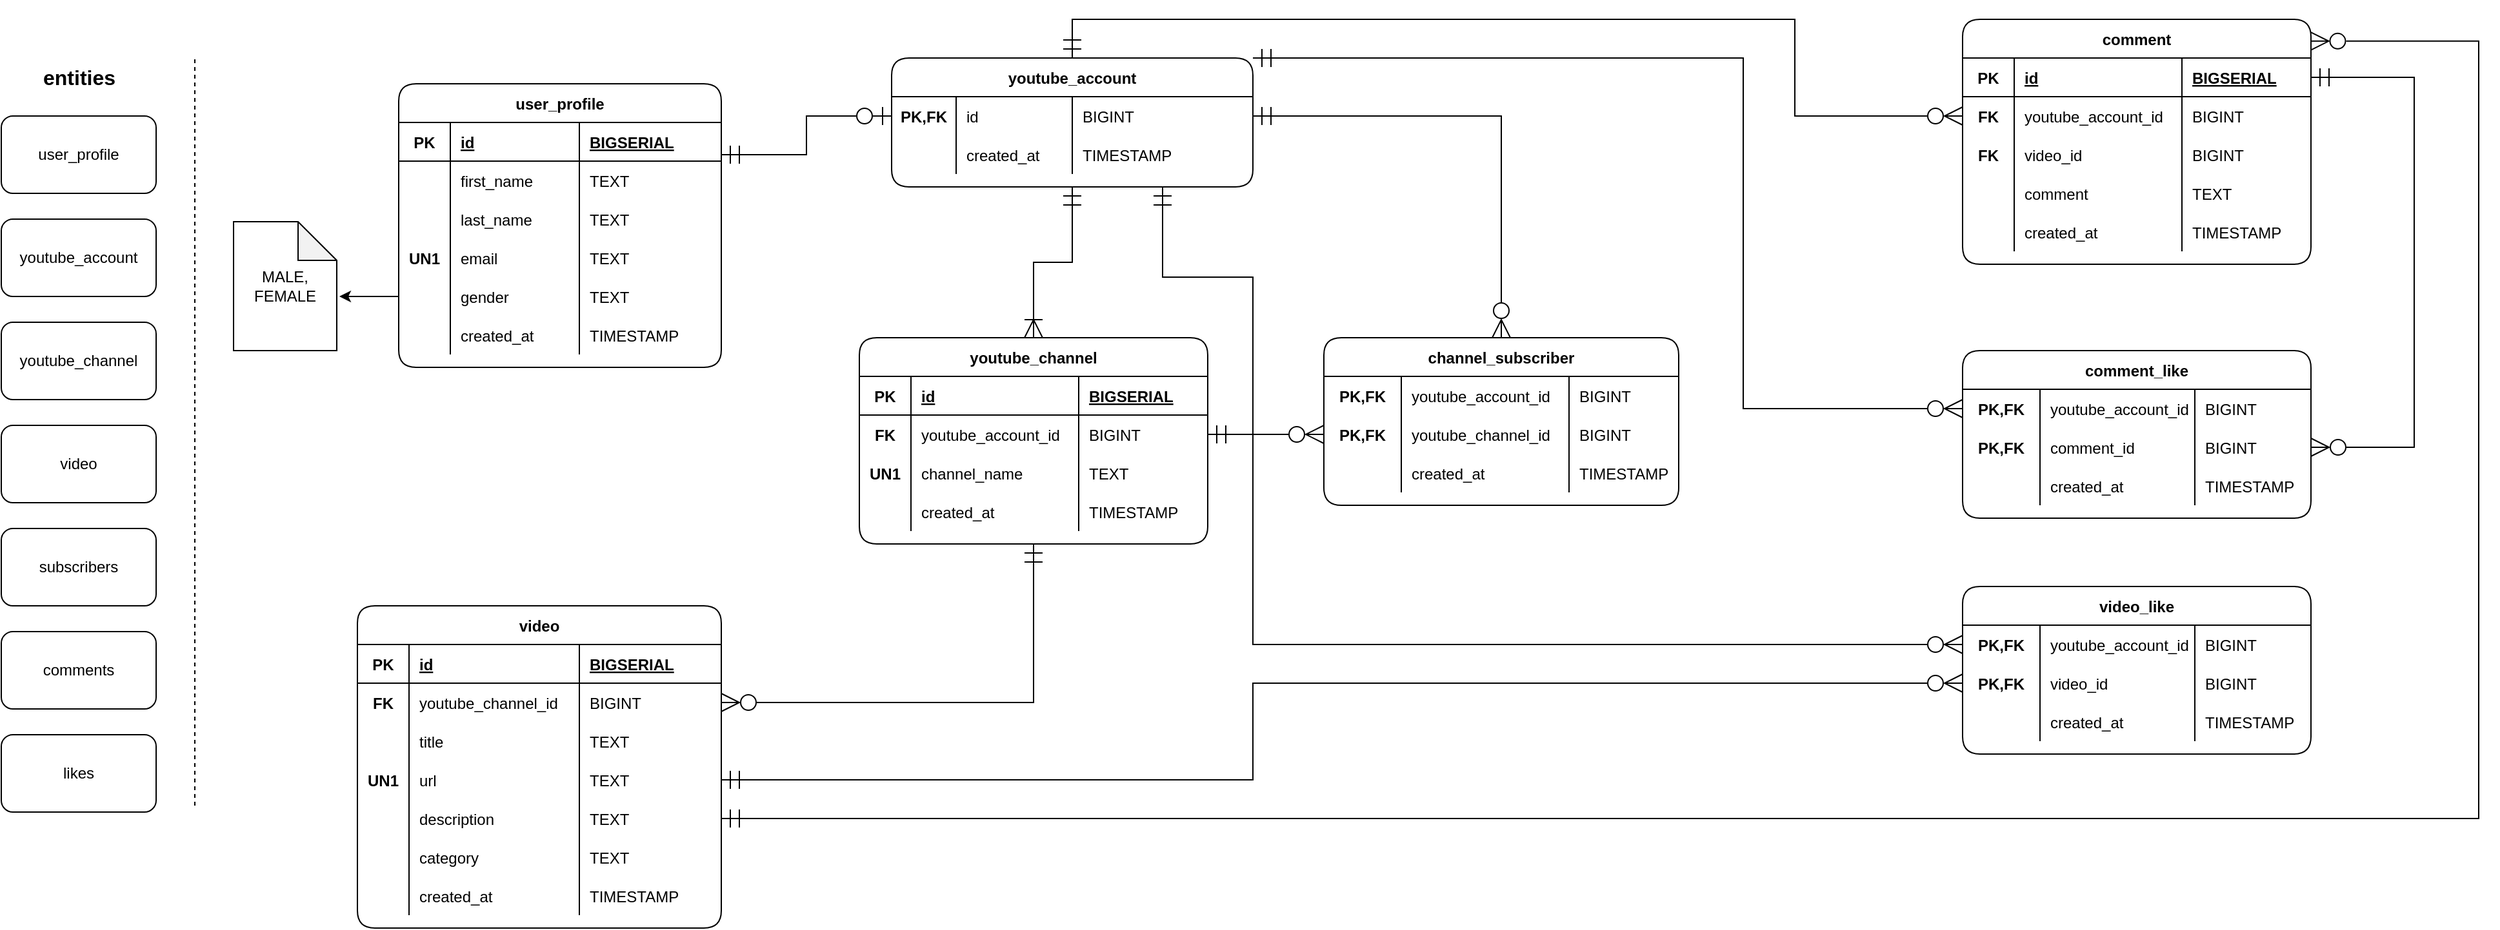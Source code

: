 <mxfile version="20.2.5" type="github">
  <diagram id="eFtW5oq1gpHwAF29WDRR" name="Page-1">
    <mxGraphModel dx="1497" dy="792" grid="1" gridSize="10" guides="1" tooltips="1" connect="1" arrows="1" fold="1" page="1" pageScale="1" pageWidth="1100" pageHeight="850" math="0" shadow="0">
      <root>
        <mxCell id="0" />
        <mxCell id="1" parent="0" />
        <mxCell id="JOb6aWaL7JN_0PUjgCRg-1" value="user_profile" style="rounded=1;whiteSpace=wrap;html=1;" parent="1" vertex="1">
          <mxGeometry x="90" y="125" width="120" height="60" as="geometry" />
        </mxCell>
        <mxCell id="JOb6aWaL7JN_0PUjgCRg-2" value="youtube_account" style="rounded=1;whiteSpace=wrap;html=1;" parent="1" vertex="1">
          <mxGeometry x="90" y="205" width="120" height="60" as="geometry" />
        </mxCell>
        <mxCell id="JOb6aWaL7JN_0PUjgCRg-3" value="video" style="rounded=1;whiteSpace=wrap;html=1;" parent="1" vertex="1">
          <mxGeometry x="90" y="365" width="120" height="60" as="geometry" />
        </mxCell>
        <mxCell id="JOb6aWaL7JN_0PUjgCRg-4" value="subscribers" style="rounded=1;whiteSpace=wrap;html=1;" parent="1" vertex="1">
          <mxGeometry x="90" y="445" width="120" height="60" as="geometry" />
        </mxCell>
        <mxCell id="JOb6aWaL7JN_0PUjgCRg-5" value="youtube_channel" style="rounded=1;whiteSpace=wrap;html=1;" parent="1" vertex="1">
          <mxGeometry x="90" y="285" width="120" height="60" as="geometry" />
        </mxCell>
        <mxCell id="JOb6aWaL7JN_0PUjgCRg-6" value="comments" style="rounded=1;whiteSpace=wrap;html=1;" parent="1" vertex="1">
          <mxGeometry x="90" y="525" width="120" height="60" as="geometry" />
        </mxCell>
        <mxCell id="JOb6aWaL7JN_0PUjgCRg-7" value="likes" style="rounded=1;whiteSpace=wrap;html=1;" parent="1" vertex="1">
          <mxGeometry x="90" y="605" width="120" height="60" as="geometry" />
        </mxCell>
        <mxCell id="Hj8FZ2WXCeCT6SRPrueF-60" style="edgeStyle=orthogonalEdgeStyle;rounded=0;orthogonalLoop=1;jettySize=auto;html=1;exitX=1;exitY=0.25;exitDx=0;exitDy=0;entryX=0;entryY=0.5;entryDx=0;entryDy=0;fontSize=16;endArrow=ERzeroToOne;endFill=0;endSize=12;startArrow=ERmandOne;startFill=0;startSize=12;" parent="1" source="YINjkbPmLHi7bDMA8t4P-1" target="Hj8FZ2WXCeCT6SRPrueF-20" edge="1">
          <mxGeometry relative="1" as="geometry" />
        </mxCell>
        <mxCell id="YINjkbPmLHi7bDMA8t4P-1" value="user_profile" style="shape=table;startSize=30;container=1;collapsible=1;childLayout=tableLayout;fixedRows=1;rowLines=0;fontStyle=1;align=center;resizeLast=1;rounded=1;swimlaneLine=1;" parent="1" vertex="1">
          <mxGeometry x="398" y="100" width="250" height="220" as="geometry" />
        </mxCell>
        <mxCell id="YINjkbPmLHi7bDMA8t4P-2" value="" style="shape=tableRow;horizontal=0;startSize=0;swimlaneHead=0;swimlaneBody=0;fillColor=none;collapsible=0;dropTarget=0;points=[[0,0.5],[1,0.5]];portConstraint=eastwest;top=0;left=0;right=0;bottom=1;" parent="YINjkbPmLHi7bDMA8t4P-1" vertex="1">
          <mxGeometry y="30" width="250" height="30" as="geometry" />
        </mxCell>
        <mxCell id="YINjkbPmLHi7bDMA8t4P-3" value="PK" style="shape=partialRectangle;connectable=0;fillColor=none;top=0;left=0;bottom=0;right=0;fontStyle=1;overflow=hidden;" parent="YINjkbPmLHi7bDMA8t4P-2" vertex="1">
          <mxGeometry width="40" height="30" as="geometry">
            <mxRectangle width="40" height="30" as="alternateBounds" />
          </mxGeometry>
        </mxCell>
        <mxCell id="YINjkbPmLHi7bDMA8t4P-4" value="id" style="shape=partialRectangle;connectable=0;fillColor=none;top=0;left=0;bottom=0;right=0;align=left;spacingLeft=6;fontStyle=5;overflow=hidden;" parent="YINjkbPmLHi7bDMA8t4P-2" vertex="1">
          <mxGeometry x="40" width="100" height="30" as="geometry">
            <mxRectangle width="100" height="30" as="alternateBounds" />
          </mxGeometry>
        </mxCell>
        <mxCell id="YINjkbPmLHi7bDMA8t4P-20" value="BIGSERIAL" style="shape=partialRectangle;connectable=0;fillColor=none;top=0;left=0;bottom=0;right=0;align=left;spacingLeft=6;fontStyle=5;overflow=hidden;" parent="YINjkbPmLHi7bDMA8t4P-2" vertex="1">
          <mxGeometry x="140" width="110" height="30" as="geometry">
            <mxRectangle width="110" height="30" as="alternateBounds" />
          </mxGeometry>
        </mxCell>
        <mxCell id="YINjkbPmLHi7bDMA8t4P-5" value="" style="shape=tableRow;horizontal=0;startSize=0;swimlaneHead=0;swimlaneBody=0;fillColor=none;collapsible=0;dropTarget=0;points=[[0,0.5],[1,0.5]];portConstraint=eastwest;top=0;left=0;right=0;bottom=0;" parent="YINjkbPmLHi7bDMA8t4P-1" vertex="1">
          <mxGeometry y="60" width="250" height="30" as="geometry" />
        </mxCell>
        <mxCell id="YINjkbPmLHi7bDMA8t4P-6" value="" style="shape=partialRectangle;connectable=0;fillColor=none;top=0;left=0;bottom=0;right=0;editable=1;overflow=hidden;" parent="YINjkbPmLHi7bDMA8t4P-5" vertex="1">
          <mxGeometry width="40" height="30" as="geometry">
            <mxRectangle width="40" height="30" as="alternateBounds" />
          </mxGeometry>
        </mxCell>
        <mxCell id="YINjkbPmLHi7bDMA8t4P-7" value="first_name" style="shape=partialRectangle;connectable=0;fillColor=none;top=0;left=0;bottom=0;right=0;align=left;spacingLeft=6;overflow=hidden;" parent="YINjkbPmLHi7bDMA8t4P-5" vertex="1">
          <mxGeometry x="40" width="100" height="30" as="geometry">
            <mxRectangle width="100" height="30" as="alternateBounds" />
          </mxGeometry>
        </mxCell>
        <mxCell id="YINjkbPmLHi7bDMA8t4P-21" value="TEXT" style="shape=partialRectangle;connectable=0;fillColor=none;top=0;left=0;bottom=0;right=0;align=left;spacingLeft=6;overflow=hidden;" parent="YINjkbPmLHi7bDMA8t4P-5" vertex="1">
          <mxGeometry x="140" width="110" height="30" as="geometry">
            <mxRectangle width="110" height="30" as="alternateBounds" />
          </mxGeometry>
        </mxCell>
        <mxCell id="YINjkbPmLHi7bDMA8t4P-8" value="" style="shape=tableRow;horizontal=0;startSize=0;swimlaneHead=0;swimlaneBody=0;fillColor=none;collapsible=0;dropTarget=0;points=[[0,0.5],[1,0.5]];portConstraint=eastwest;top=0;left=0;right=0;bottom=0;" parent="YINjkbPmLHi7bDMA8t4P-1" vertex="1">
          <mxGeometry y="90" width="250" height="30" as="geometry" />
        </mxCell>
        <mxCell id="YINjkbPmLHi7bDMA8t4P-9" value="" style="shape=partialRectangle;connectable=0;fillColor=none;top=0;left=0;bottom=0;right=0;editable=1;overflow=hidden;" parent="YINjkbPmLHi7bDMA8t4P-8" vertex="1">
          <mxGeometry width="40" height="30" as="geometry">
            <mxRectangle width="40" height="30" as="alternateBounds" />
          </mxGeometry>
        </mxCell>
        <mxCell id="YINjkbPmLHi7bDMA8t4P-10" value="last_name" style="shape=partialRectangle;connectable=0;fillColor=none;top=0;left=0;bottom=0;right=0;align=left;spacingLeft=6;overflow=hidden;" parent="YINjkbPmLHi7bDMA8t4P-8" vertex="1">
          <mxGeometry x="40" width="100" height="30" as="geometry">
            <mxRectangle width="100" height="30" as="alternateBounds" />
          </mxGeometry>
        </mxCell>
        <mxCell id="YINjkbPmLHi7bDMA8t4P-22" value="TEXT" style="shape=partialRectangle;connectable=0;fillColor=none;top=0;left=0;bottom=0;right=0;align=left;spacingLeft=6;overflow=hidden;" parent="YINjkbPmLHi7bDMA8t4P-8" vertex="1">
          <mxGeometry x="140" width="110" height="30" as="geometry">
            <mxRectangle width="110" height="30" as="alternateBounds" />
          </mxGeometry>
        </mxCell>
        <mxCell id="YINjkbPmLHi7bDMA8t4P-11" value="" style="shape=tableRow;horizontal=0;startSize=0;swimlaneHead=0;swimlaneBody=0;fillColor=none;collapsible=0;dropTarget=0;points=[[0,0.5],[1,0.5]];portConstraint=eastwest;top=0;left=0;right=0;bottom=0;" parent="YINjkbPmLHi7bDMA8t4P-1" vertex="1">
          <mxGeometry y="120" width="250" height="30" as="geometry" />
        </mxCell>
        <mxCell id="YINjkbPmLHi7bDMA8t4P-12" value="UN1" style="shape=partialRectangle;connectable=0;fillColor=none;top=0;left=0;bottom=0;right=0;editable=1;overflow=hidden;fontStyle=1" parent="YINjkbPmLHi7bDMA8t4P-11" vertex="1">
          <mxGeometry width="40" height="30" as="geometry">
            <mxRectangle width="40" height="30" as="alternateBounds" />
          </mxGeometry>
        </mxCell>
        <mxCell id="YINjkbPmLHi7bDMA8t4P-13" value="email" style="shape=partialRectangle;connectable=0;fillColor=none;top=0;left=0;bottom=0;right=0;align=left;spacingLeft=6;overflow=hidden;" parent="YINjkbPmLHi7bDMA8t4P-11" vertex="1">
          <mxGeometry x="40" width="100" height="30" as="geometry">
            <mxRectangle width="100" height="30" as="alternateBounds" />
          </mxGeometry>
        </mxCell>
        <mxCell id="YINjkbPmLHi7bDMA8t4P-23" value="TEXT" style="shape=partialRectangle;connectable=0;fillColor=none;top=0;left=0;bottom=0;right=0;align=left;spacingLeft=6;overflow=hidden;" parent="YINjkbPmLHi7bDMA8t4P-11" vertex="1">
          <mxGeometry x="140" width="110" height="30" as="geometry">
            <mxRectangle width="110" height="30" as="alternateBounds" />
          </mxGeometry>
        </mxCell>
        <mxCell id="YINjkbPmLHi7bDMA8t4P-14" style="shape=tableRow;horizontal=0;startSize=0;swimlaneHead=0;swimlaneBody=0;fillColor=none;collapsible=0;dropTarget=0;points=[[0,0.5],[1,0.5]];portConstraint=eastwest;top=0;left=0;right=0;bottom=0;" parent="YINjkbPmLHi7bDMA8t4P-1" vertex="1">
          <mxGeometry y="150" width="250" height="30" as="geometry" />
        </mxCell>
        <mxCell id="YINjkbPmLHi7bDMA8t4P-15" style="shape=partialRectangle;connectable=0;fillColor=none;top=0;left=0;bottom=0;right=0;editable=1;overflow=hidden;" parent="YINjkbPmLHi7bDMA8t4P-14" vertex="1">
          <mxGeometry width="40" height="30" as="geometry">
            <mxRectangle width="40" height="30" as="alternateBounds" />
          </mxGeometry>
        </mxCell>
        <mxCell id="YINjkbPmLHi7bDMA8t4P-16" value="gender" style="shape=partialRectangle;connectable=0;fillColor=none;top=0;left=0;bottom=0;right=0;align=left;spacingLeft=6;overflow=hidden;" parent="YINjkbPmLHi7bDMA8t4P-14" vertex="1">
          <mxGeometry x="40" width="100" height="30" as="geometry">
            <mxRectangle width="100" height="30" as="alternateBounds" />
          </mxGeometry>
        </mxCell>
        <mxCell id="YINjkbPmLHi7bDMA8t4P-24" value="TEXT" style="shape=partialRectangle;connectable=0;fillColor=none;top=0;left=0;bottom=0;right=0;align=left;spacingLeft=6;overflow=hidden;" parent="YINjkbPmLHi7bDMA8t4P-14" vertex="1">
          <mxGeometry x="140" width="110" height="30" as="geometry">
            <mxRectangle width="110" height="30" as="alternateBounds" />
          </mxGeometry>
        </mxCell>
        <mxCell id="YINjkbPmLHi7bDMA8t4P-17" style="shape=tableRow;horizontal=0;startSize=0;swimlaneHead=0;swimlaneBody=0;fillColor=none;collapsible=0;dropTarget=0;points=[[0,0.5],[1,0.5]];portConstraint=eastwest;top=0;left=0;right=0;bottom=0;" parent="YINjkbPmLHi7bDMA8t4P-1" vertex="1">
          <mxGeometry y="180" width="250" height="30" as="geometry" />
        </mxCell>
        <mxCell id="YINjkbPmLHi7bDMA8t4P-18" style="shape=partialRectangle;connectable=0;fillColor=none;top=0;left=0;bottom=0;right=0;editable=1;overflow=hidden;" parent="YINjkbPmLHi7bDMA8t4P-17" vertex="1">
          <mxGeometry width="40" height="30" as="geometry">
            <mxRectangle width="40" height="30" as="alternateBounds" />
          </mxGeometry>
        </mxCell>
        <mxCell id="YINjkbPmLHi7bDMA8t4P-19" value="created_at" style="shape=partialRectangle;connectable=0;fillColor=none;top=0;left=0;bottom=0;right=0;align=left;spacingLeft=6;overflow=hidden;" parent="YINjkbPmLHi7bDMA8t4P-17" vertex="1">
          <mxGeometry x="40" width="100" height="30" as="geometry">
            <mxRectangle width="100" height="30" as="alternateBounds" />
          </mxGeometry>
        </mxCell>
        <mxCell id="YINjkbPmLHi7bDMA8t4P-25" value="TIMESTAMP" style="shape=partialRectangle;connectable=0;fillColor=none;top=0;left=0;bottom=0;right=0;align=left;spacingLeft=6;overflow=hidden;" parent="YINjkbPmLHi7bDMA8t4P-17" vertex="1">
          <mxGeometry x="140" width="110" height="30" as="geometry">
            <mxRectangle width="110" height="30" as="alternateBounds" />
          </mxGeometry>
        </mxCell>
        <mxCell id="YINjkbPmLHi7bDMA8t4P-26" value="&lt;div&gt;MALE,&lt;/div&gt;&lt;div&gt;FEMALE&lt;br&gt;&lt;/div&gt;" style="shape=note;whiteSpace=wrap;html=1;backgroundOutline=1;darkOpacity=0.05;rounded=1;" parent="1" vertex="1">
          <mxGeometry x="270" y="207" width="80" height="100" as="geometry" />
        </mxCell>
        <mxCell id="YINjkbPmLHi7bDMA8t4P-27" value="" style="endArrow=classic;html=1;rounded=0;entryX=1.025;entryY=0.58;entryDx=0;entryDy=0;entryPerimeter=0;" parent="1" source="YINjkbPmLHi7bDMA8t4P-14" target="YINjkbPmLHi7bDMA8t4P-26" edge="1">
          <mxGeometry width="50" height="50" relative="1" as="geometry">
            <mxPoint x="350" y="320" as="sourcePoint" />
            <mxPoint x="400" y="270" as="targetPoint" />
          </mxGeometry>
        </mxCell>
        <mxCell id="YINjkbPmLHi7bDMA8t4P-28" value="" style="endArrow=none;dashed=1;html=1;rounded=0;" parent="1" edge="1">
          <mxGeometry width="50" height="50" relative="1" as="geometry">
            <mxPoint x="240" y="660" as="sourcePoint" />
            <mxPoint x="240" y="80" as="targetPoint" />
          </mxGeometry>
        </mxCell>
        <mxCell id="Hj8FZ2WXCeCT6SRPrueF-1" value="&lt;div style=&quot;font-size: 16px;&quot;&gt;entities&lt;/div&gt;" style="text;html=1;align=center;verticalAlign=middle;resizable=0;points=[];autosize=1;strokeColor=none;fillColor=none;fontSize=16;fontStyle=1" parent="1" vertex="1">
          <mxGeometry x="110" y="80" width="80" height="30" as="geometry" />
        </mxCell>
        <mxCell id="6Z4noTkMlqAVgOsUJ6EN-1" style="edgeStyle=orthogonalEdgeStyle;rounded=0;orthogonalLoop=1;jettySize=auto;html=1;exitX=0.5;exitY=1;exitDx=0;exitDy=0;entryX=0.5;entryY=0;entryDx=0;entryDy=0;endArrow=ERoneToMany;endFill=0;startArrow=ERmandOne;startFill=0;endSize=12;startSize=12;" parent="1" source="Hj8FZ2WXCeCT6SRPrueF-15" target="Hj8FZ2WXCeCT6SRPrueF-40" edge="1">
          <mxGeometry relative="1" as="geometry" />
        </mxCell>
        <mxCell id="3nyzPqOINlI5xd7ZlPTR-113" style="edgeStyle=orthogonalEdgeStyle;rounded=0;orthogonalLoop=1;jettySize=auto;html=1;exitX=1;exitY=0;exitDx=0;exitDy=0;startArrow=ERmandOne;startFill=0;endArrow=ERzeroToMany;endFill=0;startSize=12;endSize=12;" edge="1" parent="1" source="Hj8FZ2WXCeCT6SRPrueF-15" target="3nyzPqOINlI5xd7ZlPTR-99">
          <mxGeometry relative="1" as="geometry">
            <Array as="points">
              <mxPoint x="1440" y="80" />
              <mxPoint x="1440" y="352" />
            </Array>
          </mxGeometry>
        </mxCell>
        <mxCell id="3nyzPqOINlI5xd7ZlPTR-114" style="edgeStyle=orthogonalEdgeStyle;rounded=0;orthogonalLoop=1;jettySize=auto;html=1;exitX=0.75;exitY=1;exitDx=0;exitDy=0;entryX=0;entryY=0.5;entryDx=0;entryDy=0;startArrow=ERmandOne;startFill=0;endArrow=ERzeroToMany;endFill=0;startSize=12;endSize=12;" edge="1" parent="1" source="Hj8FZ2WXCeCT6SRPrueF-15" target="3nyzPqOINlI5xd7ZlPTR-61">
          <mxGeometry relative="1" as="geometry">
            <Array as="points">
              <mxPoint x="990" y="250" />
              <mxPoint x="1060" y="250" />
              <mxPoint x="1060" y="535" />
            </Array>
          </mxGeometry>
        </mxCell>
        <mxCell id="Hj8FZ2WXCeCT6SRPrueF-15" value="youtube_account" style="shape=table;startSize=30;container=1;collapsible=1;childLayout=tableLayout;fixedRows=1;rowLines=0;fontStyle=1;align=center;resizeLast=1;rounded=1;swimlaneLine=1;" parent="1" vertex="1">
          <mxGeometry x="780" y="80" width="280" height="100" as="geometry" />
        </mxCell>
        <mxCell id="Hj8FZ2WXCeCT6SRPrueF-20" value="" style="shape=tableRow;horizontal=0;startSize=0;swimlaneHead=0;swimlaneBody=0;fillColor=none;collapsible=0;dropTarget=0;points=[[0,0.5],[1,0.5]];portConstraint=eastwest;top=0;left=0;right=0;bottom=0;" parent="Hj8FZ2WXCeCT6SRPrueF-15" vertex="1">
          <mxGeometry y="30" width="280" height="30" as="geometry" />
        </mxCell>
        <mxCell id="Hj8FZ2WXCeCT6SRPrueF-21" value="PK,FK" style="shape=partialRectangle;connectable=0;fillColor=none;top=0;left=0;bottom=0;right=0;editable=1;overflow=hidden;fontStyle=1" parent="Hj8FZ2WXCeCT6SRPrueF-20" vertex="1">
          <mxGeometry width="50" height="30" as="geometry">
            <mxRectangle width="50" height="30" as="alternateBounds" />
          </mxGeometry>
        </mxCell>
        <mxCell id="Hj8FZ2WXCeCT6SRPrueF-22" value="id" style="shape=partialRectangle;connectable=0;fillColor=none;top=0;left=0;bottom=0;right=0;align=left;spacingLeft=6;overflow=hidden;" parent="Hj8FZ2WXCeCT6SRPrueF-20" vertex="1">
          <mxGeometry x="50" width="90" height="30" as="geometry">
            <mxRectangle width="90" height="30" as="alternateBounds" />
          </mxGeometry>
        </mxCell>
        <mxCell id="Hj8FZ2WXCeCT6SRPrueF-23" value="BIGINT" style="shape=partialRectangle;connectable=0;fillColor=none;top=0;left=0;bottom=0;right=0;align=left;spacingLeft=6;overflow=hidden;" parent="Hj8FZ2WXCeCT6SRPrueF-20" vertex="1">
          <mxGeometry x="140" width="140" height="30" as="geometry">
            <mxRectangle width="140" height="30" as="alternateBounds" />
          </mxGeometry>
        </mxCell>
        <mxCell id="Hj8FZ2WXCeCT6SRPrueF-24" value="" style="shape=tableRow;horizontal=0;startSize=0;swimlaneHead=0;swimlaneBody=0;fillColor=none;collapsible=0;dropTarget=0;points=[[0,0.5],[1,0.5]];portConstraint=eastwest;top=0;left=0;right=0;bottom=0;" parent="Hj8FZ2WXCeCT6SRPrueF-15" vertex="1">
          <mxGeometry y="60" width="280" height="30" as="geometry" />
        </mxCell>
        <mxCell id="Hj8FZ2WXCeCT6SRPrueF-25" value="" style="shape=partialRectangle;connectable=0;fillColor=none;top=0;left=0;bottom=0;right=0;editable=1;overflow=hidden;" parent="Hj8FZ2WXCeCT6SRPrueF-24" vertex="1">
          <mxGeometry width="50" height="30" as="geometry">
            <mxRectangle width="50" height="30" as="alternateBounds" />
          </mxGeometry>
        </mxCell>
        <mxCell id="Hj8FZ2WXCeCT6SRPrueF-26" value="created_at    " style="shape=partialRectangle;connectable=0;fillColor=none;top=0;left=0;bottom=0;right=0;align=left;spacingLeft=6;overflow=hidden;" parent="Hj8FZ2WXCeCT6SRPrueF-24" vertex="1">
          <mxGeometry x="50" width="90" height="30" as="geometry">
            <mxRectangle width="90" height="30" as="alternateBounds" />
          </mxGeometry>
        </mxCell>
        <mxCell id="Hj8FZ2WXCeCT6SRPrueF-27" value="TIMESTAMP" style="shape=partialRectangle;connectable=0;fillColor=none;top=0;left=0;bottom=0;right=0;align=left;spacingLeft=6;overflow=hidden;" parent="Hj8FZ2WXCeCT6SRPrueF-24" vertex="1">
          <mxGeometry x="140" width="140" height="30" as="geometry">
            <mxRectangle width="140" height="30" as="alternateBounds" />
          </mxGeometry>
        </mxCell>
        <mxCell id="3nyzPqOINlI5xd7ZlPTR-34" style="edgeStyle=orthogonalEdgeStyle;rounded=0;orthogonalLoop=1;jettySize=auto;html=1;exitX=0.5;exitY=1;exitDx=0;exitDy=0;endArrow=ERzeroToMany;endFill=0;startSize=12;endSize=12;startArrow=ERmandOne;startFill=0;" edge="1" parent="1" source="Hj8FZ2WXCeCT6SRPrueF-40" target="3nyzPqOINlI5xd7ZlPTR-10">
          <mxGeometry relative="1" as="geometry" />
        </mxCell>
        <mxCell id="Hj8FZ2WXCeCT6SRPrueF-40" value="youtube_channel" style="shape=table;startSize=30;container=1;collapsible=1;childLayout=tableLayout;fixedRows=1;rowLines=0;fontStyle=1;align=center;resizeLast=1;rounded=1;swimlaneLine=1;" parent="1" vertex="1">
          <mxGeometry x="755" y="297" width="270" height="160" as="geometry" />
        </mxCell>
        <mxCell id="Hj8FZ2WXCeCT6SRPrueF-41" value="" style="shape=tableRow;horizontal=0;startSize=0;swimlaneHead=0;swimlaneBody=0;fillColor=none;collapsible=0;dropTarget=0;points=[[0,0.5],[1,0.5]];portConstraint=eastwest;top=0;left=0;right=0;bottom=1;" parent="Hj8FZ2WXCeCT6SRPrueF-40" vertex="1">
          <mxGeometry y="30" width="270" height="30" as="geometry" />
        </mxCell>
        <mxCell id="Hj8FZ2WXCeCT6SRPrueF-42" value="PK" style="shape=partialRectangle;connectable=0;fillColor=none;top=0;left=0;bottom=0;right=0;fontStyle=1;overflow=hidden;" parent="Hj8FZ2WXCeCT6SRPrueF-41" vertex="1">
          <mxGeometry width="40" height="30" as="geometry">
            <mxRectangle width="40" height="30" as="alternateBounds" />
          </mxGeometry>
        </mxCell>
        <mxCell id="Hj8FZ2WXCeCT6SRPrueF-43" value="id" style="shape=partialRectangle;connectable=0;fillColor=none;top=0;left=0;bottom=0;right=0;align=left;spacingLeft=6;fontStyle=5;overflow=hidden;" parent="Hj8FZ2WXCeCT6SRPrueF-41" vertex="1">
          <mxGeometry x="40" width="130" height="30" as="geometry">
            <mxRectangle width="130" height="30" as="alternateBounds" />
          </mxGeometry>
        </mxCell>
        <mxCell id="Hj8FZ2WXCeCT6SRPrueF-44" value="BIGSERIAL" style="shape=partialRectangle;connectable=0;fillColor=none;top=0;left=0;bottom=0;right=0;align=left;spacingLeft=6;fontStyle=5;overflow=hidden;" parent="Hj8FZ2WXCeCT6SRPrueF-41" vertex="1">
          <mxGeometry x="170" width="100" height="30" as="geometry">
            <mxRectangle width="100" height="30" as="alternateBounds" />
          </mxGeometry>
        </mxCell>
        <mxCell id="Hj8FZ2WXCeCT6SRPrueF-45" value="" style="shape=tableRow;horizontal=0;startSize=0;swimlaneHead=0;swimlaneBody=0;fillColor=none;collapsible=0;dropTarget=0;points=[[0,0.5],[1,0.5]];portConstraint=eastwest;top=0;left=0;right=0;bottom=0;" parent="Hj8FZ2WXCeCT6SRPrueF-40" vertex="1">
          <mxGeometry y="60" width="270" height="30" as="geometry" />
        </mxCell>
        <mxCell id="Hj8FZ2WXCeCT6SRPrueF-46" value="FK" style="shape=partialRectangle;connectable=0;fillColor=none;top=0;left=0;bottom=0;right=0;editable=1;overflow=hidden;fontStyle=1" parent="Hj8FZ2WXCeCT6SRPrueF-45" vertex="1">
          <mxGeometry width="40" height="30" as="geometry">
            <mxRectangle width="40" height="30" as="alternateBounds" />
          </mxGeometry>
        </mxCell>
        <mxCell id="Hj8FZ2WXCeCT6SRPrueF-47" value="youtube_account_id" style="shape=partialRectangle;connectable=0;fillColor=none;top=0;left=0;bottom=0;right=0;align=left;spacingLeft=6;overflow=hidden;" parent="Hj8FZ2WXCeCT6SRPrueF-45" vertex="1">
          <mxGeometry x="40" width="130" height="30" as="geometry">
            <mxRectangle width="130" height="30" as="alternateBounds" />
          </mxGeometry>
        </mxCell>
        <mxCell id="Hj8FZ2WXCeCT6SRPrueF-48" value="BIGINT" style="shape=partialRectangle;connectable=0;fillColor=none;top=0;left=0;bottom=0;right=0;align=left;spacingLeft=6;overflow=hidden;" parent="Hj8FZ2WXCeCT6SRPrueF-45" vertex="1">
          <mxGeometry x="170" width="100" height="30" as="geometry">
            <mxRectangle width="100" height="30" as="alternateBounds" />
          </mxGeometry>
        </mxCell>
        <mxCell id="Hj8FZ2WXCeCT6SRPrueF-49" value="" style="shape=tableRow;horizontal=0;startSize=0;swimlaneHead=0;swimlaneBody=0;fillColor=none;collapsible=0;dropTarget=0;points=[[0,0.5],[1,0.5]];portConstraint=eastwest;top=0;left=0;right=0;bottom=0;" parent="Hj8FZ2WXCeCT6SRPrueF-40" vertex="1">
          <mxGeometry y="90" width="270" height="30" as="geometry" />
        </mxCell>
        <mxCell id="Hj8FZ2WXCeCT6SRPrueF-50" value="UN1" style="shape=partialRectangle;connectable=0;fillColor=none;top=0;left=0;bottom=0;right=0;editable=1;overflow=hidden;fontStyle=1" parent="Hj8FZ2WXCeCT6SRPrueF-49" vertex="1">
          <mxGeometry width="40" height="30" as="geometry">
            <mxRectangle width="40" height="30" as="alternateBounds" />
          </mxGeometry>
        </mxCell>
        <mxCell id="Hj8FZ2WXCeCT6SRPrueF-51" value="channel_name" style="shape=partialRectangle;connectable=0;fillColor=none;top=0;left=0;bottom=0;right=0;align=left;spacingLeft=6;overflow=hidden;" parent="Hj8FZ2WXCeCT6SRPrueF-49" vertex="1">
          <mxGeometry x="40" width="130" height="30" as="geometry">
            <mxRectangle width="130" height="30" as="alternateBounds" />
          </mxGeometry>
        </mxCell>
        <mxCell id="Hj8FZ2WXCeCT6SRPrueF-52" value="TEXT" style="shape=partialRectangle;connectable=0;fillColor=none;top=0;left=0;bottom=0;right=0;align=left;spacingLeft=6;overflow=hidden;" parent="Hj8FZ2WXCeCT6SRPrueF-49" vertex="1">
          <mxGeometry x="170" width="100" height="30" as="geometry">
            <mxRectangle width="100" height="30" as="alternateBounds" />
          </mxGeometry>
        </mxCell>
        <mxCell id="Hj8FZ2WXCeCT6SRPrueF-54" style="shape=tableRow;horizontal=0;startSize=0;swimlaneHead=0;swimlaneBody=0;fillColor=none;collapsible=0;dropTarget=0;points=[[0,0.5],[1,0.5]];portConstraint=eastwest;top=0;left=0;right=0;bottom=0;" parent="Hj8FZ2WXCeCT6SRPrueF-40" vertex="1">
          <mxGeometry y="120" width="270" height="30" as="geometry" />
        </mxCell>
        <mxCell id="Hj8FZ2WXCeCT6SRPrueF-55" style="shape=partialRectangle;connectable=0;fillColor=none;top=0;left=0;bottom=0;right=0;editable=1;overflow=hidden;" parent="Hj8FZ2WXCeCT6SRPrueF-54" vertex="1">
          <mxGeometry width="40" height="30" as="geometry">
            <mxRectangle width="40" height="30" as="alternateBounds" />
          </mxGeometry>
        </mxCell>
        <mxCell id="Hj8FZ2WXCeCT6SRPrueF-56" value="created_at" style="shape=partialRectangle;connectable=0;fillColor=none;top=0;left=0;bottom=0;right=0;align=left;spacingLeft=6;overflow=hidden;" parent="Hj8FZ2WXCeCT6SRPrueF-54" vertex="1">
          <mxGeometry x="40" width="130" height="30" as="geometry">
            <mxRectangle width="130" height="30" as="alternateBounds" />
          </mxGeometry>
        </mxCell>
        <mxCell id="Hj8FZ2WXCeCT6SRPrueF-57" value="TIMESTAMP" style="shape=partialRectangle;connectable=0;fillColor=none;top=0;left=0;bottom=0;right=0;align=left;spacingLeft=6;overflow=hidden;" parent="Hj8FZ2WXCeCT6SRPrueF-54" vertex="1">
          <mxGeometry x="170" width="100" height="30" as="geometry">
            <mxRectangle width="100" height="30" as="alternateBounds" />
          </mxGeometry>
        </mxCell>
        <mxCell id="6Z4noTkMlqAVgOsUJ6EN-2" value="channel_subscriber" style="shape=table;startSize=30;container=1;collapsible=1;childLayout=tableLayout;fixedRows=1;rowLines=0;fontStyle=1;align=center;resizeLast=1;rounded=1;swimlaneLine=1;" parent="1" vertex="1">
          <mxGeometry x="1115" y="297" width="275" height="130" as="geometry" />
        </mxCell>
        <mxCell id="6Z4noTkMlqAVgOsUJ6EN-7" value="" style="shape=tableRow;horizontal=0;startSize=0;swimlaneHead=0;swimlaneBody=0;fillColor=none;collapsible=0;dropTarget=0;points=[[0,0.5],[1,0.5]];portConstraint=eastwest;top=0;left=0;right=0;bottom=0;" parent="6Z4noTkMlqAVgOsUJ6EN-2" vertex="1">
          <mxGeometry y="30" width="275" height="30" as="geometry" />
        </mxCell>
        <mxCell id="6Z4noTkMlqAVgOsUJ6EN-8" value="PK,FK" style="shape=partialRectangle;connectable=0;fillColor=none;top=0;left=0;bottom=0;right=0;editable=1;overflow=hidden;fontStyle=1" parent="6Z4noTkMlqAVgOsUJ6EN-7" vertex="1">
          <mxGeometry width="60" height="30" as="geometry">
            <mxRectangle width="60" height="30" as="alternateBounds" />
          </mxGeometry>
        </mxCell>
        <mxCell id="6Z4noTkMlqAVgOsUJ6EN-9" value="youtube_account_id" style="shape=partialRectangle;connectable=0;fillColor=none;top=0;left=0;bottom=0;right=0;align=left;spacingLeft=6;overflow=hidden;" parent="6Z4noTkMlqAVgOsUJ6EN-7" vertex="1">
          <mxGeometry x="60" width="130" height="30" as="geometry">
            <mxRectangle width="130" height="30" as="alternateBounds" />
          </mxGeometry>
        </mxCell>
        <mxCell id="6Z4noTkMlqAVgOsUJ6EN-10" value="BIGINT" style="shape=partialRectangle;connectable=0;fillColor=none;top=0;left=0;bottom=0;right=0;align=left;spacingLeft=6;overflow=hidden;" parent="6Z4noTkMlqAVgOsUJ6EN-7" vertex="1">
          <mxGeometry x="190" width="85" height="30" as="geometry">
            <mxRectangle width="85" height="30" as="alternateBounds" />
          </mxGeometry>
        </mxCell>
        <mxCell id="6Z4noTkMlqAVgOsUJ6EN-11" value="" style="shape=tableRow;horizontal=0;startSize=0;swimlaneHead=0;swimlaneBody=0;fillColor=none;collapsible=0;dropTarget=0;points=[[0,0.5],[1,0.5]];portConstraint=eastwest;top=0;left=0;right=0;bottom=0;" parent="6Z4noTkMlqAVgOsUJ6EN-2" vertex="1">
          <mxGeometry y="60" width="275" height="30" as="geometry" />
        </mxCell>
        <mxCell id="6Z4noTkMlqAVgOsUJ6EN-12" value="PK,FK" style="shape=partialRectangle;connectable=0;fillColor=none;top=0;left=0;bottom=0;right=0;editable=1;overflow=hidden;fontStyle=1" parent="6Z4noTkMlqAVgOsUJ6EN-11" vertex="1">
          <mxGeometry width="60" height="30" as="geometry">
            <mxRectangle width="60" height="30" as="alternateBounds" />
          </mxGeometry>
        </mxCell>
        <mxCell id="6Z4noTkMlqAVgOsUJ6EN-13" value="youtube_channel_id" style="shape=partialRectangle;connectable=0;fillColor=none;top=0;left=0;bottom=0;right=0;align=left;spacingLeft=6;overflow=hidden;" parent="6Z4noTkMlqAVgOsUJ6EN-11" vertex="1">
          <mxGeometry x="60" width="130" height="30" as="geometry">
            <mxRectangle width="130" height="30" as="alternateBounds" />
          </mxGeometry>
        </mxCell>
        <mxCell id="6Z4noTkMlqAVgOsUJ6EN-14" value="BIGINT" style="shape=partialRectangle;connectable=0;fillColor=none;top=0;left=0;bottom=0;right=0;align=left;spacingLeft=6;overflow=hidden;" parent="6Z4noTkMlqAVgOsUJ6EN-11" vertex="1">
          <mxGeometry x="190" width="85" height="30" as="geometry">
            <mxRectangle width="85" height="30" as="alternateBounds" />
          </mxGeometry>
        </mxCell>
        <mxCell id="6Z4noTkMlqAVgOsUJ6EN-15" style="shape=tableRow;horizontal=0;startSize=0;swimlaneHead=0;swimlaneBody=0;fillColor=none;collapsible=0;dropTarget=0;points=[[0,0.5],[1,0.5]];portConstraint=eastwest;top=0;left=0;right=0;bottom=0;" parent="6Z4noTkMlqAVgOsUJ6EN-2" vertex="1">
          <mxGeometry y="90" width="275" height="30" as="geometry" />
        </mxCell>
        <mxCell id="6Z4noTkMlqAVgOsUJ6EN-16" style="shape=partialRectangle;connectable=0;fillColor=none;top=0;left=0;bottom=0;right=0;editable=1;overflow=hidden;" parent="6Z4noTkMlqAVgOsUJ6EN-15" vertex="1">
          <mxGeometry width="60" height="30" as="geometry">
            <mxRectangle width="60" height="30" as="alternateBounds" />
          </mxGeometry>
        </mxCell>
        <mxCell id="6Z4noTkMlqAVgOsUJ6EN-17" value="created_at" style="shape=partialRectangle;connectable=0;fillColor=none;top=0;left=0;bottom=0;right=0;align=left;spacingLeft=6;overflow=hidden;" parent="6Z4noTkMlqAVgOsUJ6EN-15" vertex="1">
          <mxGeometry x="60" width="130" height="30" as="geometry">
            <mxRectangle width="130" height="30" as="alternateBounds" />
          </mxGeometry>
        </mxCell>
        <mxCell id="6Z4noTkMlqAVgOsUJ6EN-18" value="TIMESTAMP" style="shape=partialRectangle;connectable=0;fillColor=none;top=0;left=0;bottom=0;right=0;align=left;spacingLeft=6;overflow=hidden;" parent="6Z4noTkMlqAVgOsUJ6EN-15" vertex="1">
          <mxGeometry x="190" width="85" height="30" as="geometry">
            <mxRectangle width="85" height="30" as="alternateBounds" />
          </mxGeometry>
        </mxCell>
        <mxCell id="6Z4noTkMlqAVgOsUJ6EN-19" style="edgeStyle=orthogonalEdgeStyle;rounded=0;orthogonalLoop=1;jettySize=auto;html=1;exitX=1;exitY=0.5;exitDx=0;exitDy=0;entryX=0;entryY=0.5;entryDx=0;entryDy=0;startArrow=ERmandOne;startFill=0;endArrow=ERzeroToMany;endFill=0;startSize=12;endSize=12;" parent="1" source="Hj8FZ2WXCeCT6SRPrueF-45" target="6Z4noTkMlqAVgOsUJ6EN-11" edge="1">
          <mxGeometry relative="1" as="geometry" />
        </mxCell>
        <mxCell id="6Z4noTkMlqAVgOsUJ6EN-20" style="edgeStyle=orthogonalEdgeStyle;rounded=0;orthogonalLoop=1;jettySize=auto;html=1;exitX=1;exitY=0.5;exitDx=0;exitDy=0;entryX=0.5;entryY=0;entryDx=0;entryDy=0;startArrow=ERmandOne;startFill=0;endArrow=ERzeroToMany;endFill=0;startSize=12;endSize=12;" parent="1" source="Hj8FZ2WXCeCT6SRPrueF-20" target="6Z4noTkMlqAVgOsUJ6EN-2" edge="1">
          <mxGeometry relative="1" as="geometry" />
        </mxCell>
        <mxCell id="3nyzPqOINlI5xd7ZlPTR-1" value="video" style="shape=table;startSize=30;container=1;collapsible=1;childLayout=tableLayout;fixedRows=1;rowLines=0;fontStyle=1;align=center;resizeLast=1;rounded=1;swimlaneLine=1;" vertex="1" parent="1">
          <mxGeometry x="366" y="505" width="282" height="250" as="geometry" />
        </mxCell>
        <mxCell id="3nyzPqOINlI5xd7ZlPTR-2" value="" style="shape=tableRow;horizontal=0;startSize=0;swimlaneHead=0;swimlaneBody=0;fillColor=none;collapsible=0;dropTarget=0;points=[[0,0.5],[1,0.5]];portConstraint=eastwest;top=0;left=0;right=0;bottom=1;" vertex="1" parent="3nyzPqOINlI5xd7ZlPTR-1">
          <mxGeometry y="30" width="282" height="30" as="geometry" />
        </mxCell>
        <mxCell id="3nyzPqOINlI5xd7ZlPTR-3" value="PK" style="shape=partialRectangle;connectable=0;fillColor=none;top=0;left=0;bottom=0;right=0;fontStyle=1;overflow=hidden;" vertex="1" parent="3nyzPqOINlI5xd7ZlPTR-2">
          <mxGeometry width="40" height="30" as="geometry">
            <mxRectangle width="40" height="30" as="alternateBounds" />
          </mxGeometry>
        </mxCell>
        <mxCell id="3nyzPqOINlI5xd7ZlPTR-4" value="id" style="shape=partialRectangle;connectable=0;fillColor=none;top=0;left=0;bottom=0;right=0;align=left;spacingLeft=6;fontStyle=5;overflow=hidden;" vertex="1" parent="3nyzPqOINlI5xd7ZlPTR-2">
          <mxGeometry x="40" width="132" height="30" as="geometry">
            <mxRectangle width="132" height="30" as="alternateBounds" />
          </mxGeometry>
        </mxCell>
        <mxCell id="3nyzPqOINlI5xd7ZlPTR-5" value="BIGSERIAL" style="shape=partialRectangle;connectable=0;fillColor=none;top=0;left=0;bottom=0;right=0;align=left;spacingLeft=6;fontStyle=5;overflow=hidden;" vertex="1" parent="3nyzPqOINlI5xd7ZlPTR-2">
          <mxGeometry x="172" width="110" height="30" as="geometry">
            <mxRectangle width="110" height="30" as="alternateBounds" />
          </mxGeometry>
        </mxCell>
        <mxCell id="3nyzPqOINlI5xd7ZlPTR-10" value="" style="shape=tableRow;horizontal=0;startSize=0;swimlaneHead=0;swimlaneBody=0;fillColor=none;collapsible=0;dropTarget=0;points=[[0,0.5],[1,0.5]];portConstraint=eastwest;top=0;left=0;right=0;bottom=0;" vertex="1" parent="3nyzPqOINlI5xd7ZlPTR-1">
          <mxGeometry y="60" width="282" height="30" as="geometry" />
        </mxCell>
        <mxCell id="3nyzPqOINlI5xd7ZlPTR-11" value="FK" style="shape=partialRectangle;connectable=0;fillColor=none;top=0;left=0;bottom=0;right=0;editable=1;overflow=hidden;fontStyle=1" vertex="1" parent="3nyzPqOINlI5xd7ZlPTR-10">
          <mxGeometry width="40" height="30" as="geometry">
            <mxRectangle width="40" height="30" as="alternateBounds" />
          </mxGeometry>
        </mxCell>
        <mxCell id="3nyzPqOINlI5xd7ZlPTR-12" value="youtube_channel_id" style="shape=partialRectangle;connectable=0;fillColor=none;top=0;left=0;bottom=0;right=0;align=left;spacingLeft=6;overflow=hidden;" vertex="1" parent="3nyzPqOINlI5xd7ZlPTR-10">
          <mxGeometry x="40" width="132" height="30" as="geometry">
            <mxRectangle width="132" height="30" as="alternateBounds" />
          </mxGeometry>
        </mxCell>
        <mxCell id="3nyzPqOINlI5xd7ZlPTR-13" value="BIGINT" style="shape=partialRectangle;connectable=0;fillColor=none;top=0;left=0;bottom=0;right=0;align=left;spacingLeft=6;overflow=hidden;" vertex="1" parent="3nyzPqOINlI5xd7ZlPTR-10">
          <mxGeometry x="172" width="110" height="30" as="geometry">
            <mxRectangle width="110" height="30" as="alternateBounds" />
          </mxGeometry>
        </mxCell>
        <mxCell id="3nyzPqOINlI5xd7ZlPTR-14" value="" style="shape=tableRow;horizontal=0;startSize=0;swimlaneHead=0;swimlaneBody=0;fillColor=none;collapsible=0;dropTarget=0;points=[[0,0.5],[1,0.5]];portConstraint=eastwest;top=0;left=0;right=0;bottom=0;" vertex="1" parent="3nyzPqOINlI5xd7ZlPTR-1">
          <mxGeometry y="90" width="282" height="30" as="geometry" />
        </mxCell>
        <mxCell id="3nyzPqOINlI5xd7ZlPTR-15" value="" style="shape=partialRectangle;connectable=0;fillColor=none;top=0;left=0;bottom=0;right=0;editable=1;overflow=hidden;fontStyle=1" vertex="1" parent="3nyzPqOINlI5xd7ZlPTR-14">
          <mxGeometry width="40" height="30" as="geometry">
            <mxRectangle width="40" height="30" as="alternateBounds" />
          </mxGeometry>
        </mxCell>
        <mxCell id="3nyzPqOINlI5xd7ZlPTR-16" value="title    " style="shape=partialRectangle;connectable=0;fillColor=none;top=0;left=0;bottom=0;right=0;align=left;spacingLeft=6;overflow=hidden;" vertex="1" parent="3nyzPqOINlI5xd7ZlPTR-14">
          <mxGeometry x="40" width="132" height="30" as="geometry">
            <mxRectangle width="132" height="30" as="alternateBounds" />
          </mxGeometry>
        </mxCell>
        <mxCell id="3nyzPqOINlI5xd7ZlPTR-17" value="TEXT" style="shape=partialRectangle;connectable=0;fillColor=none;top=0;left=0;bottom=0;right=0;align=left;spacingLeft=6;overflow=hidden;" vertex="1" parent="3nyzPqOINlI5xd7ZlPTR-14">
          <mxGeometry x="172" width="110" height="30" as="geometry">
            <mxRectangle width="110" height="30" as="alternateBounds" />
          </mxGeometry>
        </mxCell>
        <mxCell id="3nyzPqOINlI5xd7ZlPTR-18" style="shape=tableRow;horizontal=0;startSize=0;swimlaneHead=0;swimlaneBody=0;fillColor=none;collapsible=0;dropTarget=0;points=[[0,0.5],[1,0.5]];portConstraint=eastwest;top=0;left=0;right=0;bottom=0;" vertex="1" parent="3nyzPqOINlI5xd7ZlPTR-1">
          <mxGeometry y="120" width="282" height="30" as="geometry" />
        </mxCell>
        <mxCell id="3nyzPqOINlI5xd7ZlPTR-19" value="UN1" style="shape=partialRectangle;connectable=0;fillColor=none;top=0;left=0;bottom=0;right=0;editable=1;overflow=hidden;fontStyle=1" vertex="1" parent="3nyzPqOINlI5xd7ZlPTR-18">
          <mxGeometry width="40" height="30" as="geometry">
            <mxRectangle width="40" height="30" as="alternateBounds" />
          </mxGeometry>
        </mxCell>
        <mxCell id="3nyzPqOINlI5xd7ZlPTR-20" value="url" style="shape=partialRectangle;connectable=0;fillColor=none;top=0;left=0;bottom=0;right=0;align=left;spacingLeft=6;overflow=hidden;" vertex="1" parent="3nyzPqOINlI5xd7ZlPTR-18">
          <mxGeometry x="40" width="132" height="30" as="geometry">
            <mxRectangle width="132" height="30" as="alternateBounds" />
          </mxGeometry>
        </mxCell>
        <mxCell id="3nyzPqOINlI5xd7ZlPTR-21" value="TEXT" style="shape=partialRectangle;connectable=0;fillColor=none;top=0;left=0;bottom=0;right=0;align=left;spacingLeft=6;overflow=hidden;" vertex="1" parent="3nyzPqOINlI5xd7ZlPTR-18">
          <mxGeometry x="172" width="110" height="30" as="geometry">
            <mxRectangle width="110" height="30" as="alternateBounds" />
          </mxGeometry>
        </mxCell>
        <mxCell id="3nyzPqOINlI5xd7ZlPTR-26" style="shape=tableRow;horizontal=0;startSize=0;swimlaneHead=0;swimlaneBody=0;fillColor=none;collapsible=0;dropTarget=0;points=[[0,0.5],[1,0.5]];portConstraint=eastwest;top=0;left=0;right=0;bottom=0;" vertex="1" parent="3nyzPqOINlI5xd7ZlPTR-1">
          <mxGeometry y="150" width="282" height="30" as="geometry" />
        </mxCell>
        <mxCell id="3nyzPqOINlI5xd7ZlPTR-27" style="shape=partialRectangle;connectable=0;fillColor=none;top=0;left=0;bottom=0;right=0;editable=1;overflow=hidden;" vertex="1" parent="3nyzPqOINlI5xd7ZlPTR-26">
          <mxGeometry width="40" height="30" as="geometry">
            <mxRectangle width="40" height="30" as="alternateBounds" />
          </mxGeometry>
        </mxCell>
        <mxCell id="3nyzPqOINlI5xd7ZlPTR-28" value="description" style="shape=partialRectangle;connectable=0;fillColor=none;top=0;left=0;bottom=0;right=0;align=left;spacingLeft=6;overflow=hidden;" vertex="1" parent="3nyzPqOINlI5xd7ZlPTR-26">
          <mxGeometry x="40" width="132" height="30" as="geometry">
            <mxRectangle width="132" height="30" as="alternateBounds" />
          </mxGeometry>
        </mxCell>
        <mxCell id="3nyzPqOINlI5xd7ZlPTR-29" value="TEXT" style="shape=partialRectangle;connectable=0;fillColor=none;top=0;left=0;bottom=0;right=0;align=left;spacingLeft=6;overflow=hidden;" vertex="1" parent="3nyzPqOINlI5xd7ZlPTR-26">
          <mxGeometry x="172" width="110" height="30" as="geometry">
            <mxRectangle width="110" height="30" as="alternateBounds" />
          </mxGeometry>
        </mxCell>
        <mxCell id="3nyzPqOINlI5xd7ZlPTR-30" style="shape=tableRow;horizontal=0;startSize=0;swimlaneHead=0;swimlaneBody=0;fillColor=none;collapsible=0;dropTarget=0;points=[[0,0.5],[1,0.5]];portConstraint=eastwest;top=0;left=0;right=0;bottom=0;" vertex="1" parent="3nyzPqOINlI5xd7ZlPTR-1">
          <mxGeometry y="180" width="282" height="30" as="geometry" />
        </mxCell>
        <mxCell id="3nyzPqOINlI5xd7ZlPTR-31" style="shape=partialRectangle;connectable=0;fillColor=none;top=0;left=0;bottom=0;right=0;editable=1;overflow=hidden;" vertex="1" parent="3nyzPqOINlI5xd7ZlPTR-30">
          <mxGeometry width="40" height="30" as="geometry">
            <mxRectangle width="40" height="30" as="alternateBounds" />
          </mxGeometry>
        </mxCell>
        <mxCell id="3nyzPqOINlI5xd7ZlPTR-32" value="category" style="shape=partialRectangle;connectable=0;fillColor=none;top=0;left=0;bottom=0;right=0;align=left;spacingLeft=6;overflow=hidden;" vertex="1" parent="3nyzPqOINlI5xd7ZlPTR-30">
          <mxGeometry x="40" width="132" height="30" as="geometry">
            <mxRectangle width="132" height="30" as="alternateBounds" />
          </mxGeometry>
        </mxCell>
        <mxCell id="3nyzPqOINlI5xd7ZlPTR-33" value="TEXT" style="shape=partialRectangle;connectable=0;fillColor=none;top=0;left=0;bottom=0;right=0;align=left;spacingLeft=6;overflow=hidden;" vertex="1" parent="3nyzPqOINlI5xd7ZlPTR-30">
          <mxGeometry x="172" width="110" height="30" as="geometry">
            <mxRectangle width="110" height="30" as="alternateBounds" />
          </mxGeometry>
        </mxCell>
        <mxCell id="3nyzPqOINlI5xd7ZlPTR-22" style="shape=tableRow;horizontal=0;startSize=0;swimlaneHead=0;swimlaneBody=0;fillColor=none;collapsible=0;dropTarget=0;points=[[0,0.5],[1,0.5]];portConstraint=eastwest;top=0;left=0;right=0;bottom=0;" vertex="1" parent="3nyzPqOINlI5xd7ZlPTR-1">
          <mxGeometry y="210" width="282" height="30" as="geometry" />
        </mxCell>
        <mxCell id="3nyzPqOINlI5xd7ZlPTR-23" style="shape=partialRectangle;connectable=0;fillColor=none;top=0;left=0;bottom=0;right=0;editable=1;overflow=hidden;" vertex="1" parent="3nyzPqOINlI5xd7ZlPTR-22">
          <mxGeometry width="40" height="30" as="geometry">
            <mxRectangle width="40" height="30" as="alternateBounds" />
          </mxGeometry>
        </mxCell>
        <mxCell id="3nyzPqOINlI5xd7ZlPTR-24" value="created_at" style="shape=partialRectangle;connectable=0;fillColor=none;top=0;left=0;bottom=0;right=0;align=left;spacingLeft=6;overflow=hidden;" vertex="1" parent="3nyzPqOINlI5xd7ZlPTR-22">
          <mxGeometry x="40" width="132" height="30" as="geometry">
            <mxRectangle width="132" height="30" as="alternateBounds" />
          </mxGeometry>
        </mxCell>
        <mxCell id="3nyzPqOINlI5xd7ZlPTR-25" value="TIMESTAMP" style="shape=partialRectangle;connectable=0;fillColor=none;top=0;left=0;bottom=0;right=0;align=left;spacingLeft=6;overflow=hidden;" vertex="1" parent="3nyzPqOINlI5xd7ZlPTR-22">
          <mxGeometry x="172" width="110" height="30" as="geometry">
            <mxRectangle width="110" height="30" as="alternateBounds" />
          </mxGeometry>
        </mxCell>
        <mxCell id="3nyzPqOINlI5xd7ZlPTR-35" value="comment" style="shape=table;startSize=30;container=1;collapsible=1;childLayout=tableLayout;fixedRows=1;rowLines=0;fontStyle=1;align=center;resizeLast=1;rounded=1;swimlaneLine=1;" vertex="1" parent="1">
          <mxGeometry x="1610" y="50" width="270" height="190" as="geometry" />
        </mxCell>
        <mxCell id="3nyzPqOINlI5xd7ZlPTR-36" value="" style="shape=tableRow;horizontal=0;startSize=0;swimlaneHead=0;swimlaneBody=0;fillColor=none;collapsible=0;dropTarget=0;points=[[0,0.5],[1,0.5]];portConstraint=eastwest;top=0;left=0;right=0;bottom=1;" vertex="1" parent="3nyzPqOINlI5xd7ZlPTR-35">
          <mxGeometry y="30" width="270" height="30" as="geometry" />
        </mxCell>
        <mxCell id="3nyzPqOINlI5xd7ZlPTR-37" value="PK" style="shape=partialRectangle;connectable=0;fillColor=none;top=0;left=0;bottom=0;right=0;fontStyle=1;overflow=hidden;" vertex="1" parent="3nyzPqOINlI5xd7ZlPTR-36">
          <mxGeometry width="40" height="30" as="geometry">
            <mxRectangle width="40" height="30" as="alternateBounds" />
          </mxGeometry>
        </mxCell>
        <mxCell id="3nyzPqOINlI5xd7ZlPTR-38" value="id" style="shape=partialRectangle;connectable=0;fillColor=none;top=0;left=0;bottom=0;right=0;align=left;spacingLeft=6;fontStyle=5;overflow=hidden;" vertex="1" parent="3nyzPqOINlI5xd7ZlPTR-36">
          <mxGeometry x="40" width="130" height="30" as="geometry">
            <mxRectangle width="130" height="30" as="alternateBounds" />
          </mxGeometry>
        </mxCell>
        <mxCell id="3nyzPqOINlI5xd7ZlPTR-39" value="BIGSERIAL" style="shape=partialRectangle;connectable=0;fillColor=none;top=0;left=0;bottom=0;right=0;align=left;spacingLeft=6;fontStyle=5;overflow=hidden;" vertex="1" parent="3nyzPqOINlI5xd7ZlPTR-36">
          <mxGeometry x="170" width="100" height="30" as="geometry">
            <mxRectangle width="100" height="30" as="alternateBounds" />
          </mxGeometry>
        </mxCell>
        <mxCell id="3nyzPqOINlI5xd7ZlPTR-40" value="" style="shape=tableRow;horizontal=0;startSize=0;swimlaneHead=0;swimlaneBody=0;fillColor=none;collapsible=0;dropTarget=0;points=[[0,0.5],[1,0.5]];portConstraint=eastwest;top=0;left=0;right=0;bottom=0;" vertex="1" parent="3nyzPqOINlI5xd7ZlPTR-35">
          <mxGeometry y="60" width="270" height="30" as="geometry" />
        </mxCell>
        <mxCell id="3nyzPqOINlI5xd7ZlPTR-41" value="FK" style="shape=partialRectangle;connectable=0;fillColor=none;top=0;left=0;bottom=0;right=0;editable=1;overflow=hidden;fontStyle=1" vertex="1" parent="3nyzPqOINlI5xd7ZlPTR-40">
          <mxGeometry width="40" height="30" as="geometry">
            <mxRectangle width="40" height="30" as="alternateBounds" />
          </mxGeometry>
        </mxCell>
        <mxCell id="3nyzPqOINlI5xd7ZlPTR-42" value="youtube_account_id" style="shape=partialRectangle;connectable=0;fillColor=none;top=0;left=0;bottom=0;right=0;align=left;spacingLeft=6;overflow=hidden;" vertex="1" parent="3nyzPqOINlI5xd7ZlPTR-40">
          <mxGeometry x="40" width="130" height="30" as="geometry">
            <mxRectangle width="130" height="30" as="alternateBounds" />
          </mxGeometry>
        </mxCell>
        <mxCell id="3nyzPqOINlI5xd7ZlPTR-43" value="BIGINT" style="shape=partialRectangle;connectable=0;fillColor=none;top=0;left=0;bottom=0;right=0;align=left;spacingLeft=6;overflow=hidden;" vertex="1" parent="3nyzPqOINlI5xd7ZlPTR-40">
          <mxGeometry x="170" width="100" height="30" as="geometry">
            <mxRectangle width="100" height="30" as="alternateBounds" />
          </mxGeometry>
        </mxCell>
        <mxCell id="3nyzPqOINlI5xd7ZlPTR-44" value="" style="shape=tableRow;horizontal=0;startSize=0;swimlaneHead=0;swimlaneBody=0;fillColor=none;collapsible=0;dropTarget=0;points=[[0,0.5],[1,0.5]];portConstraint=eastwest;top=0;left=0;right=0;bottom=0;" vertex="1" parent="3nyzPqOINlI5xd7ZlPTR-35">
          <mxGeometry y="90" width="270" height="30" as="geometry" />
        </mxCell>
        <mxCell id="3nyzPqOINlI5xd7ZlPTR-45" value="FK" style="shape=partialRectangle;connectable=0;fillColor=none;top=0;left=0;bottom=0;right=0;editable=1;overflow=hidden;fontStyle=1" vertex="1" parent="3nyzPqOINlI5xd7ZlPTR-44">
          <mxGeometry width="40" height="30" as="geometry">
            <mxRectangle width="40" height="30" as="alternateBounds" />
          </mxGeometry>
        </mxCell>
        <mxCell id="3nyzPqOINlI5xd7ZlPTR-46" value="video_id" style="shape=partialRectangle;connectable=0;fillColor=none;top=0;left=0;bottom=0;right=0;align=left;spacingLeft=6;overflow=hidden;" vertex="1" parent="3nyzPqOINlI5xd7ZlPTR-44">
          <mxGeometry x="40" width="130" height="30" as="geometry">
            <mxRectangle width="130" height="30" as="alternateBounds" />
          </mxGeometry>
        </mxCell>
        <mxCell id="3nyzPqOINlI5xd7ZlPTR-47" value="BIGINT" style="shape=partialRectangle;connectable=0;fillColor=none;top=0;left=0;bottom=0;right=0;align=left;spacingLeft=6;overflow=hidden;" vertex="1" parent="3nyzPqOINlI5xd7ZlPTR-44">
          <mxGeometry x="170" width="100" height="30" as="geometry">
            <mxRectangle width="100" height="30" as="alternateBounds" />
          </mxGeometry>
        </mxCell>
        <mxCell id="3nyzPqOINlI5xd7ZlPTR-52" style="shape=tableRow;horizontal=0;startSize=0;swimlaneHead=0;swimlaneBody=0;fillColor=none;collapsible=0;dropTarget=0;points=[[0,0.5],[1,0.5]];portConstraint=eastwest;top=0;left=0;right=0;bottom=0;" vertex="1" parent="3nyzPqOINlI5xd7ZlPTR-35">
          <mxGeometry y="120" width="270" height="30" as="geometry" />
        </mxCell>
        <mxCell id="3nyzPqOINlI5xd7ZlPTR-53" style="shape=partialRectangle;connectable=0;fillColor=none;top=0;left=0;bottom=0;right=0;editable=1;overflow=hidden;fontStyle=1" vertex="1" parent="3nyzPqOINlI5xd7ZlPTR-52">
          <mxGeometry width="40" height="30" as="geometry">
            <mxRectangle width="40" height="30" as="alternateBounds" />
          </mxGeometry>
        </mxCell>
        <mxCell id="3nyzPqOINlI5xd7ZlPTR-54" value="comment" style="shape=partialRectangle;connectable=0;fillColor=none;top=0;left=0;bottom=0;right=0;align=left;spacingLeft=6;overflow=hidden;" vertex="1" parent="3nyzPqOINlI5xd7ZlPTR-52">
          <mxGeometry x="40" width="130" height="30" as="geometry">
            <mxRectangle width="130" height="30" as="alternateBounds" />
          </mxGeometry>
        </mxCell>
        <mxCell id="3nyzPqOINlI5xd7ZlPTR-55" value="TEXT" style="shape=partialRectangle;connectable=0;fillColor=none;top=0;left=0;bottom=0;right=0;align=left;spacingLeft=6;overflow=hidden;" vertex="1" parent="3nyzPqOINlI5xd7ZlPTR-52">
          <mxGeometry x="170" width="100" height="30" as="geometry">
            <mxRectangle width="100" height="30" as="alternateBounds" />
          </mxGeometry>
        </mxCell>
        <mxCell id="3nyzPqOINlI5xd7ZlPTR-48" style="shape=tableRow;horizontal=0;startSize=0;swimlaneHead=0;swimlaneBody=0;fillColor=none;collapsible=0;dropTarget=0;points=[[0,0.5],[1,0.5]];portConstraint=eastwest;top=0;left=0;right=0;bottom=0;" vertex="1" parent="3nyzPqOINlI5xd7ZlPTR-35">
          <mxGeometry y="150" width="270" height="30" as="geometry" />
        </mxCell>
        <mxCell id="3nyzPqOINlI5xd7ZlPTR-49" style="shape=partialRectangle;connectable=0;fillColor=none;top=0;left=0;bottom=0;right=0;editable=1;overflow=hidden;" vertex="1" parent="3nyzPqOINlI5xd7ZlPTR-48">
          <mxGeometry width="40" height="30" as="geometry">
            <mxRectangle width="40" height="30" as="alternateBounds" />
          </mxGeometry>
        </mxCell>
        <mxCell id="3nyzPqOINlI5xd7ZlPTR-50" value="created_at" style="shape=partialRectangle;connectable=0;fillColor=none;top=0;left=0;bottom=0;right=0;align=left;spacingLeft=6;overflow=hidden;" vertex="1" parent="3nyzPqOINlI5xd7ZlPTR-48">
          <mxGeometry x="40" width="130" height="30" as="geometry">
            <mxRectangle width="130" height="30" as="alternateBounds" />
          </mxGeometry>
        </mxCell>
        <mxCell id="3nyzPqOINlI5xd7ZlPTR-51" value="TIMESTAMP" style="shape=partialRectangle;connectable=0;fillColor=none;top=0;left=0;bottom=0;right=0;align=left;spacingLeft=6;overflow=hidden;" vertex="1" parent="3nyzPqOINlI5xd7ZlPTR-48">
          <mxGeometry x="170" width="100" height="30" as="geometry">
            <mxRectangle width="100" height="30" as="alternateBounds" />
          </mxGeometry>
        </mxCell>
        <mxCell id="3nyzPqOINlI5xd7ZlPTR-56" value="video_like" style="shape=table;startSize=30;container=1;collapsible=1;childLayout=tableLayout;fixedRows=1;rowLines=0;fontStyle=1;align=center;resizeLast=1;rounded=1;swimlaneLine=1;" vertex="1" parent="1">
          <mxGeometry x="1610" y="490" width="270" height="130" as="geometry" />
        </mxCell>
        <mxCell id="3nyzPqOINlI5xd7ZlPTR-61" value="" style="shape=tableRow;horizontal=0;startSize=0;swimlaneHead=0;swimlaneBody=0;fillColor=none;collapsible=0;dropTarget=0;points=[[0,0.5],[1,0.5]];portConstraint=eastwest;top=0;left=0;right=0;bottom=0;" vertex="1" parent="3nyzPqOINlI5xd7ZlPTR-56">
          <mxGeometry y="30" width="270" height="30" as="geometry" />
        </mxCell>
        <mxCell id="3nyzPqOINlI5xd7ZlPTR-62" value="PK,FK" style="shape=partialRectangle;connectable=0;fillColor=none;top=0;left=0;bottom=0;right=0;editable=1;overflow=hidden;fontStyle=1" vertex="1" parent="3nyzPqOINlI5xd7ZlPTR-61">
          <mxGeometry width="60.0" height="30" as="geometry">
            <mxRectangle width="60.0" height="30" as="alternateBounds" />
          </mxGeometry>
        </mxCell>
        <mxCell id="3nyzPqOINlI5xd7ZlPTR-63" value="youtube_account_id" style="shape=partialRectangle;connectable=0;fillColor=none;top=0;left=0;bottom=0;right=0;align=left;spacingLeft=6;overflow=hidden;" vertex="1" parent="3nyzPqOINlI5xd7ZlPTR-61">
          <mxGeometry x="60.0" width="120.0" height="30" as="geometry">
            <mxRectangle width="120.0" height="30" as="alternateBounds" />
          </mxGeometry>
        </mxCell>
        <mxCell id="3nyzPqOINlI5xd7ZlPTR-64" value="BIGINT" style="shape=partialRectangle;connectable=0;fillColor=none;top=0;left=0;bottom=0;right=0;align=left;spacingLeft=6;overflow=hidden;" vertex="1" parent="3nyzPqOINlI5xd7ZlPTR-61">
          <mxGeometry x="180" width="90" height="30" as="geometry">
            <mxRectangle width="90" height="30" as="alternateBounds" />
          </mxGeometry>
        </mxCell>
        <mxCell id="3nyzPqOINlI5xd7ZlPTR-65" value="" style="shape=tableRow;horizontal=0;startSize=0;swimlaneHead=0;swimlaneBody=0;fillColor=none;collapsible=0;dropTarget=0;points=[[0,0.5],[1,0.5]];portConstraint=eastwest;top=0;left=0;right=0;bottom=0;" vertex="1" parent="3nyzPqOINlI5xd7ZlPTR-56">
          <mxGeometry y="60" width="270" height="30" as="geometry" />
        </mxCell>
        <mxCell id="3nyzPqOINlI5xd7ZlPTR-66" value="PK,FK" style="shape=partialRectangle;connectable=0;fillColor=none;top=0;left=0;bottom=0;right=0;editable=1;overflow=hidden;fontStyle=1" vertex="1" parent="3nyzPqOINlI5xd7ZlPTR-65">
          <mxGeometry width="60.0" height="30" as="geometry">
            <mxRectangle width="60.0" height="30" as="alternateBounds" />
          </mxGeometry>
        </mxCell>
        <mxCell id="3nyzPqOINlI5xd7ZlPTR-67" value="video_id" style="shape=partialRectangle;connectable=0;fillColor=none;top=0;left=0;bottom=0;right=0;align=left;spacingLeft=6;overflow=hidden;" vertex="1" parent="3nyzPqOINlI5xd7ZlPTR-65">
          <mxGeometry x="60.0" width="120.0" height="30" as="geometry">
            <mxRectangle width="120.0" height="30" as="alternateBounds" />
          </mxGeometry>
        </mxCell>
        <mxCell id="3nyzPqOINlI5xd7ZlPTR-68" value="BIGINT" style="shape=partialRectangle;connectable=0;fillColor=none;top=0;left=0;bottom=0;right=0;align=left;spacingLeft=6;overflow=hidden;" vertex="1" parent="3nyzPqOINlI5xd7ZlPTR-65">
          <mxGeometry x="180" width="90" height="30" as="geometry">
            <mxRectangle width="90" height="30" as="alternateBounds" />
          </mxGeometry>
        </mxCell>
        <mxCell id="3nyzPqOINlI5xd7ZlPTR-73" style="shape=tableRow;horizontal=0;startSize=0;swimlaneHead=0;swimlaneBody=0;fillColor=none;collapsible=0;dropTarget=0;points=[[0,0.5],[1,0.5]];portConstraint=eastwest;top=0;left=0;right=0;bottom=0;" vertex="1" parent="3nyzPqOINlI5xd7ZlPTR-56">
          <mxGeometry y="90" width="270" height="30" as="geometry" />
        </mxCell>
        <mxCell id="3nyzPqOINlI5xd7ZlPTR-74" style="shape=partialRectangle;connectable=0;fillColor=none;top=0;left=0;bottom=0;right=0;editable=1;overflow=hidden;" vertex="1" parent="3nyzPqOINlI5xd7ZlPTR-73">
          <mxGeometry width="60.0" height="30" as="geometry">
            <mxRectangle width="60.0" height="30" as="alternateBounds" />
          </mxGeometry>
        </mxCell>
        <mxCell id="3nyzPqOINlI5xd7ZlPTR-75" value="created_at" style="shape=partialRectangle;connectable=0;fillColor=none;top=0;left=0;bottom=0;right=0;align=left;spacingLeft=6;overflow=hidden;" vertex="1" parent="3nyzPqOINlI5xd7ZlPTR-73">
          <mxGeometry x="60.0" width="120.0" height="30" as="geometry">
            <mxRectangle width="120.0" height="30" as="alternateBounds" />
          </mxGeometry>
        </mxCell>
        <mxCell id="3nyzPqOINlI5xd7ZlPTR-76" value="TIMESTAMP" style="shape=partialRectangle;connectable=0;fillColor=none;top=0;left=0;bottom=0;right=0;align=left;spacingLeft=6;overflow=hidden;" vertex="1" parent="3nyzPqOINlI5xd7ZlPTR-73">
          <mxGeometry x="180" width="90" height="30" as="geometry">
            <mxRectangle width="90" height="30" as="alternateBounds" />
          </mxGeometry>
        </mxCell>
        <mxCell id="3nyzPqOINlI5xd7ZlPTR-77" style="edgeStyle=orthogonalEdgeStyle;rounded=0;orthogonalLoop=1;jettySize=auto;html=1;exitX=1;exitY=0.5;exitDx=0;exitDy=0;startArrow=ERmandOne;startFill=0;endArrow=ERzeroToMany;endFill=0;startSize=12;endSize=12;entryX=0.999;entryY=0.089;entryDx=0;entryDy=0;entryPerimeter=0;" edge="1" parent="1" source="3nyzPqOINlI5xd7ZlPTR-26" target="3nyzPqOINlI5xd7ZlPTR-35">
          <mxGeometry relative="1" as="geometry">
            <mxPoint x="1660" y="240" as="targetPoint" />
            <Array as="points">
              <mxPoint x="2010" y="670" />
              <mxPoint x="2010" y="67" />
            </Array>
          </mxGeometry>
        </mxCell>
        <mxCell id="3nyzPqOINlI5xd7ZlPTR-78" style="edgeStyle=orthogonalEdgeStyle;rounded=0;orthogonalLoop=1;jettySize=auto;html=1;exitX=0.5;exitY=0;exitDx=0;exitDy=0;entryX=0;entryY=0.5;entryDx=0;entryDy=0;startArrow=ERmandOne;startFill=0;endArrow=ERzeroToMany;endFill=0;startSize=12;endSize=12;" edge="1" parent="1" source="Hj8FZ2WXCeCT6SRPrueF-15" target="3nyzPqOINlI5xd7ZlPTR-40">
          <mxGeometry relative="1" as="geometry">
            <Array as="points">
              <mxPoint x="920" y="50" />
              <mxPoint x="1480" y="50" />
              <mxPoint x="1480" y="125" />
            </Array>
          </mxGeometry>
        </mxCell>
        <mxCell id="3nyzPqOINlI5xd7ZlPTR-98" value="comment_like" style="shape=table;startSize=30;container=1;collapsible=1;childLayout=tableLayout;fixedRows=1;rowLines=0;fontStyle=1;align=center;resizeLast=1;rounded=1;swimlaneLine=1;" vertex="1" parent="1">
          <mxGeometry x="1610" y="307" width="270" height="130" as="geometry" />
        </mxCell>
        <mxCell id="3nyzPqOINlI5xd7ZlPTR-99" value="" style="shape=tableRow;horizontal=0;startSize=0;swimlaneHead=0;swimlaneBody=0;fillColor=none;collapsible=0;dropTarget=0;points=[[0,0.5],[1,0.5]];portConstraint=eastwest;top=0;left=0;right=0;bottom=0;" vertex="1" parent="3nyzPqOINlI5xd7ZlPTR-98">
          <mxGeometry y="30" width="270" height="30" as="geometry" />
        </mxCell>
        <mxCell id="3nyzPqOINlI5xd7ZlPTR-100" value="PK,FK" style="shape=partialRectangle;connectable=0;fillColor=none;top=0;left=0;bottom=0;right=0;editable=1;overflow=hidden;fontStyle=1" vertex="1" parent="3nyzPqOINlI5xd7ZlPTR-99">
          <mxGeometry width="60.0" height="30" as="geometry">
            <mxRectangle width="60.0" height="30" as="alternateBounds" />
          </mxGeometry>
        </mxCell>
        <mxCell id="3nyzPqOINlI5xd7ZlPTR-101" value="youtube_account_id" style="shape=partialRectangle;connectable=0;fillColor=none;top=0;left=0;bottom=0;right=0;align=left;spacingLeft=6;overflow=hidden;" vertex="1" parent="3nyzPqOINlI5xd7ZlPTR-99">
          <mxGeometry x="60.0" width="120.0" height="30" as="geometry">
            <mxRectangle width="120.0" height="30" as="alternateBounds" />
          </mxGeometry>
        </mxCell>
        <mxCell id="3nyzPqOINlI5xd7ZlPTR-102" value="BIGINT" style="shape=partialRectangle;connectable=0;fillColor=none;top=0;left=0;bottom=0;right=0;align=left;spacingLeft=6;overflow=hidden;" vertex="1" parent="3nyzPqOINlI5xd7ZlPTR-99">
          <mxGeometry x="180" width="90" height="30" as="geometry">
            <mxRectangle width="90" height="30" as="alternateBounds" />
          </mxGeometry>
        </mxCell>
        <mxCell id="3nyzPqOINlI5xd7ZlPTR-103" value="" style="shape=tableRow;horizontal=0;startSize=0;swimlaneHead=0;swimlaneBody=0;fillColor=none;collapsible=0;dropTarget=0;points=[[0,0.5],[1,0.5]];portConstraint=eastwest;top=0;left=0;right=0;bottom=0;" vertex="1" parent="3nyzPqOINlI5xd7ZlPTR-98">
          <mxGeometry y="60" width="270" height="30" as="geometry" />
        </mxCell>
        <mxCell id="3nyzPqOINlI5xd7ZlPTR-104" value="PK,FK" style="shape=partialRectangle;connectable=0;fillColor=none;top=0;left=0;bottom=0;right=0;editable=1;overflow=hidden;fontStyle=1" vertex="1" parent="3nyzPqOINlI5xd7ZlPTR-103">
          <mxGeometry width="60.0" height="30" as="geometry">
            <mxRectangle width="60.0" height="30" as="alternateBounds" />
          </mxGeometry>
        </mxCell>
        <mxCell id="3nyzPqOINlI5xd7ZlPTR-105" value="comment_id" style="shape=partialRectangle;connectable=0;fillColor=none;top=0;left=0;bottom=0;right=0;align=left;spacingLeft=6;overflow=hidden;" vertex="1" parent="3nyzPqOINlI5xd7ZlPTR-103">
          <mxGeometry x="60.0" width="120.0" height="30" as="geometry">
            <mxRectangle width="120.0" height="30" as="alternateBounds" />
          </mxGeometry>
        </mxCell>
        <mxCell id="3nyzPqOINlI5xd7ZlPTR-106" value="BIGINT" style="shape=partialRectangle;connectable=0;fillColor=none;top=0;left=0;bottom=0;right=0;align=left;spacingLeft=6;overflow=hidden;" vertex="1" parent="3nyzPqOINlI5xd7ZlPTR-103">
          <mxGeometry x="180" width="90" height="30" as="geometry">
            <mxRectangle width="90" height="30" as="alternateBounds" />
          </mxGeometry>
        </mxCell>
        <mxCell id="3nyzPqOINlI5xd7ZlPTR-107" style="shape=tableRow;horizontal=0;startSize=0;swimlaneHead=0;swimlaneBody=0;fillColor=none;collapsible=0;dropTarget=0;points=[[0,0.5],[1,0.5]];portConstraint=eastwest;top=0;left=0;right=0;bottom=0;" vertex="1" parent="3nyzPqOINlI5xd7ZlPTR-98">
          <mxGeometry y="90" width="270" height="30" as="geometry" />
        </mxCell>
        <mxCell id="3nyzPqOINlI5xd7ZlPTR-108" style="shape=partialRectangle;connectable=0;fillColor=none;top=0;left=0;bottom=0;right=0;editable=1;overflow=hidden;" vertex="1" parent="3nyzPqOINlI5xd7ZlPTR-107">
          <mxGeometry width="60.0" height="30" as="geometry">
            <mxRectangle width="60.0" height="30" as="alternateBounds" />
          </mxGeometry>
        </mxCell>
        <mxCell id="3nyzPqOINlI5xd7ZlPTR-109" value="created_at" style="shape=partialRectangle;connectable=0;fillColor=none;top=0;left=0;bottom=0;right=0;align=left;spacingLeft=6;overflow=hidden;" vertex="1" parent="3nyzPqOINlI5xd7ZlPTR-107">
          <mxGeometry x="60.0" width="120.0" height="30" as="geometry">
            <mxRectangle width="120.0" height="30" as="alternateBounds" />
          </mxGeometry>
        </mxCell>
        <mxCell id="3nyzPqOINlI5xd7ZlPTR-110" value="TIMESTAMP" style="shape=partialRectangle;connectable=0;fillColor=none;top=0;left=0;bottom=0;right=0;align=left;spacingLeft=6;overflow=hidden;" vertex="1" parent="3nyzPqOINlI5xd7ZlPTR-107">
          <mxGeometry x="180" width="90" height="30" as="geometry">
            <mxRectangle width="90" height="30" as="alternateBounds" />
          </mxGeometry>
        </mxCell>
        <mxCell id="3nyzPqOINlI5xd7ZlPTR-111" style="edgeStyle=orthogonalEdgeStyle;rounded=0;orthogonalLoop=1;jettySize=auto;html=1;exitX=1;exitY=0.5;exitDx=0;exitDy=0;entryX=1;entryY=0.5;entryDx=0;entryDy=0;startArrow=ERmandOne;startFill=0;endArrow=ERzeroToMany;endFill=0;startSize=12;endSize=12;" edge="1" parent="1" source="3nyzPqOINlI5xd7ZlPTR-36" target="3nyzPqOINlI5xd7ZlPTR-103">
          <mxGeometry relative="1" as="geometry">
            <Array as="points">
              <mxPoint x="1960" y="95" />
              <mxPoint x="1960" y="382" />
            </Array>
          </mxGeometry>
        </mxCell>
        <mxCell id="3nyzPqOINlI5xd7ZlPTR-119" style="edgeStyle=orthogonalEdgeStyle;rounded=0;orthogonalLoop=1;jettySize=auto;html=1;exitX=1;exitY=0.5;exitDx=0;exitDy=0;startArrow=ERmandOne;startFill=0;endArrow=ERzeroToMany;endFill=0;startSize=12;endSize=12;" edge="1" parent="1" source="3nyzPqOINlI5xd7ZlPTR-18" target="3nyzPqOINlI5xd7ZlPTR-65">
          <mxGeometry relative="1" as="geometry">
            <Array as="points">
              <mxPoint x="1060" y="640" />
              <mxPoint x="1060" y="565" />
            </Array>
          </mxGeometry>
        </mxCell>
      </root>
    </mxGraphModel>
  </diagram>
</mxfile>
